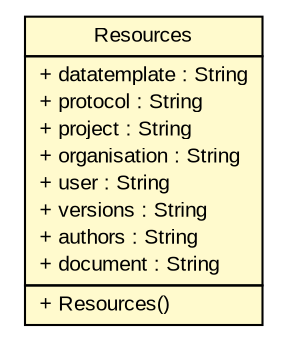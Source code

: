 #!/usr/local/bin/dot
#
# Class diagram 
# Generated by UmlGraph version 4.6 (http://www.spinellis.gr/sw/umlgraph)
#

digraph G {
	edge [fontname="arial",fontsize=10,labelfontname="arial",labelfontsize=10];
	node [fontname="arial",fontsize=10,shape=plaintext];
	// net.toxbank.client.Resources
	c1027 [label=<<table border="0" cellborder="1" cellspacing="0" cellpadding="2" port="p" bgcolor="lemonChiffon" href="./Resources.html">
		<tr><td><table border="0" cellspacing="0" cellpadding="1">
			<tr><td> Resources </td></tr>
		</table></td></tr>
		<tr><td><table border="0" cellspacing="0" cellpadding="1">
			<tr><td align="left"> + datatemplate : String </td></tr>
			<tr><td align="left"> + protocol : String </td></tr>
			<tr><td align="left"> + project : String </td></tr>
			<tr><td align="left"> + organisation : String </td></tr>
			<tr><td align="left"> + user : String </td></tr>
			<tr><td align="left"> + versions : String </td></tr>
			<tr><td align="left"> + authors : String </td></tr>
			<tr><td align="left"> + document : String </td></tr>
		</table></td></tr>
		<tr><td><table border="0" cellspacing="0" cellpadding="1">
			<tr><td align="left"> + Resources() </td></tr>
		</table></td></tr>
		</table>>, fontname="arial", fontcolor="black", fontsize=10.0];
}

